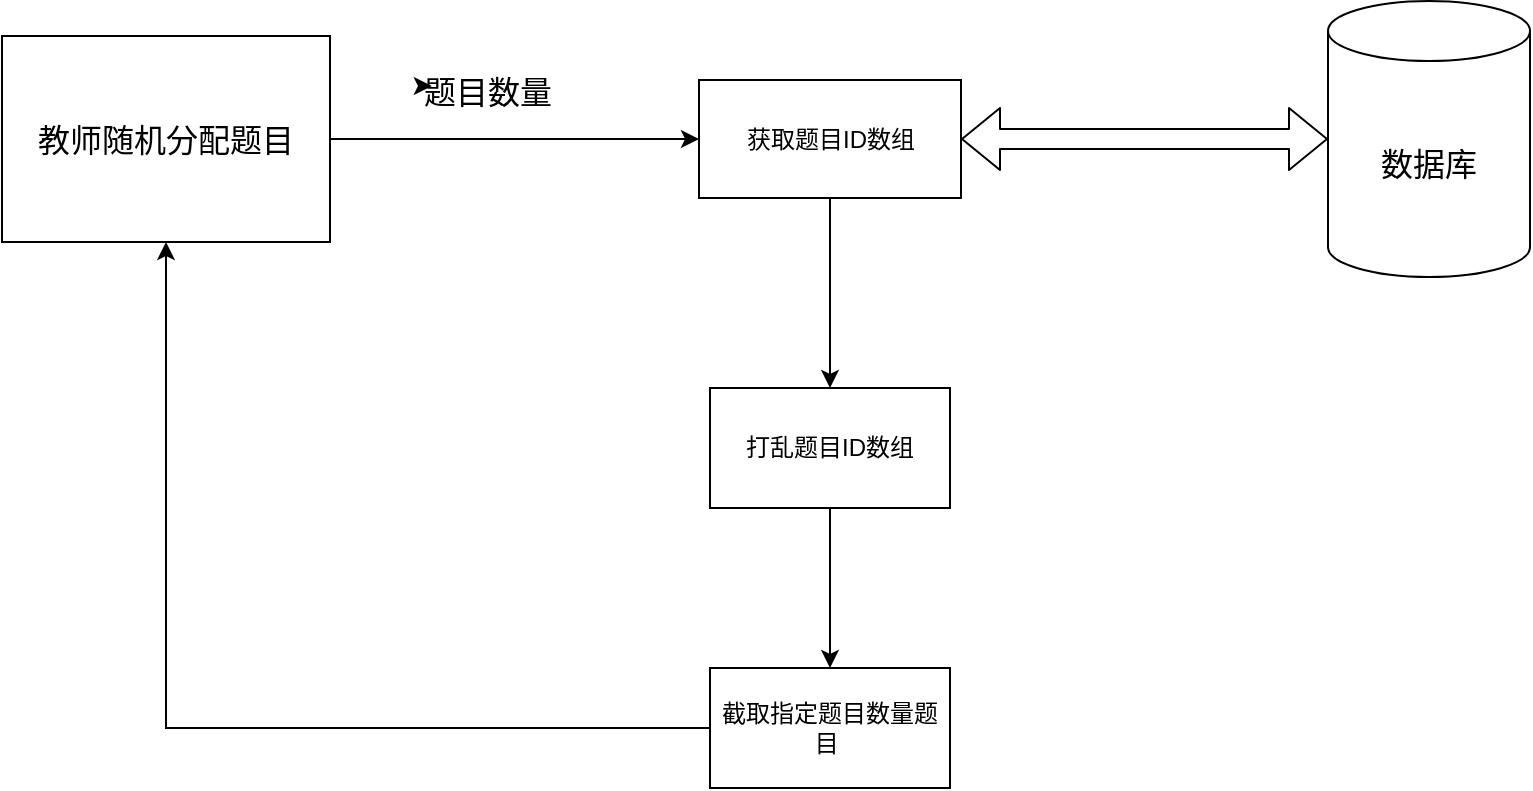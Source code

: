 <mxfile scale="1" border="20">
    <diagram id="CX3G9Xh7dB3GCvSDx5av" name="第 1 页">
        <mxGraphModel dx="967" dy="571" grid="0" gridSize="10" guides="1" tooltips="1" connect="1" arrows="1" fold="1" page="1" pageScale="1" pageWidth="1169" pageHeight="827" background="#ffffff" math="0" shadow="0">
            <root>
                <mxCell id="0"/>
                <mxCell id="1" parent="0"/>
                <mxCell id="233" style="edgeStyle=none;html=1;exitX=1;exitY=0.5;exitDx=0;exitDy=0;entryX=0;entryY=0.5;entryDx=0;entryDy=0;fontSize=16;strokeColor=#000000;" parent="1" source="229" target="232" edge="1">
                    <mxGeometry relative="1" as="geometry"/>
                </mxCell>
                <mxCell id="229" value="&lt;font style=&quot;font-size: 16px;&quot;&gt;教师随机分配题目&lt;/font&gt;" style="rounded=0;whiteSpace=wrap;html=1;" parent="1" vertex="1">
                    <mxGeometry x="250" y="241" width="164" height="103" as="geometry"/>
                </mxCell>
                <mxCell id="236" style="edgeStyle=none;html=1;exitX=0;exitY=0.5;exitDx=0;exitDy=0;entryX=0.5;entryY=1;entryDx=0;entryDy=0;strokeColor=#000000;fontSize=16;fontColor=#000000;rounded=0;" parent="1" source="246" target="229" edge="1">
                    <mxGeometry relative="1" as="geometry">
                        <Array as="points">
                            <mxPoint x="332" y="587"/>
                        </Array>
                    </mxGeometry>
                </mxCell>
                <mxCell id="245" value="" style="edgeStyle=none;html=1;fontColor=#000000;strokeColor=#000000;" edge="1" parent="1" source="232" target="244">
                    <mxGeometry relative="1" as="geometry"/>
                </mxCell>
                <mxCell id="232" value="&lt;span style=&quot;color: rgb(0, 0, 0);&quot;&gt;获取题目ID数组&lt;/span&gt;" style="rounded=0;whiteSpace=wrap;html=1;" parent="1" vertex="1">
                    <mxGeometry x="598.5" y="263" width="131" height="59" as="geometry"/>
                </mxCell>
                <mxCell id="234" value="&lt;p class=&quot;MsoNormal&quot;&gt;&lt;span&gt;&lt;font color=&quot;#000000&quot; face=&quot;Calibri&quot;&gt;题目数量&lt;/font&gt;&lt;/span&gt;&lt;/p&gt;" style="text;whiteSpace=wrap;html=1;fontSize=16;" parent="1" vertex="1">
                    <mxGeometry x="459" y="237" width="77" height="58" as="geometry"/>
                </mxCell>
                <mxCell id="235" value="数据库" style="shape=cylinder3;whiteSpace=wrap;html=1;boundedLbl=1;backgroundOutline=1;size=15;fontSize=16;fontColor=#000000;" parent="1" vertex="1">
                    <mxGeometry x="913" y="223.5" width="101" height="138" as="geometry"/>
                </mxCell>
                <mxCell id="239" value="" style="shape=flexArrow;endArrow=classic;startArrow=classic;html=1;strokeColor=#000000;fontSize=16;fontColor=#000000;entryX=0;entryY=0.5;entryDx=0;entryDy=0;entryPerimeter=0;exitX=1;exitY=0.5;exitDx=0;exitDy=0;" parent="1" source="232" target="235" edge="1">
                    <mxGeometry width="100" height="100" relative="1" as="geometry">
                        <mxPoint x="740" y="364" as="sourcePoint"/>
                        <mxPoint x="840" y="264" as="targetPoint"/>
                    </mxGeometry>
                </mxCell>
                <mxCell id="242" style="edgeStyle=none;html=1;exitX=0;exitY=0.5;exitDx=0;exitDy=0;entryX=0.077;entryY=0.5;entryDx=0;entryDy=0;entryPerimeter=0;" edge="1" parent="1" source="234" target="234">
                    <mxGeometry relative="1" as="geometry"/>
                </mxCell>
                <mxCell id="247" value="" style="edgeStyle=none;html=1;strokeColor=#000000;fontColor=#000000;" edge="1" parent="1" source="244" target="246">
                    <mxGeometry relative="1" as="geometry"/>
                </mxCell>
                <mxCell id="244" value="打乱题目ID数组" style="whiteSpace=wrap;html=1;rounded=0;" vertex="1" parent="1">
                    <mxGeometry x="604" y="417" width="120" height="60" as="geometry"/>
                </mxCell>
                <mxCell id="246" value="截取指定题目数量题目&amp;nbsp;" style="whiteSpace=wrap;html=1;rounded=0;" vertex="1" parent="1">
                    <mxGeometry x="604" y="557" width="120" height="60" as="geometry"/>
                </mxCell>
            </root>
        </mxGraphModel>
    </diagram>
</mxfile>